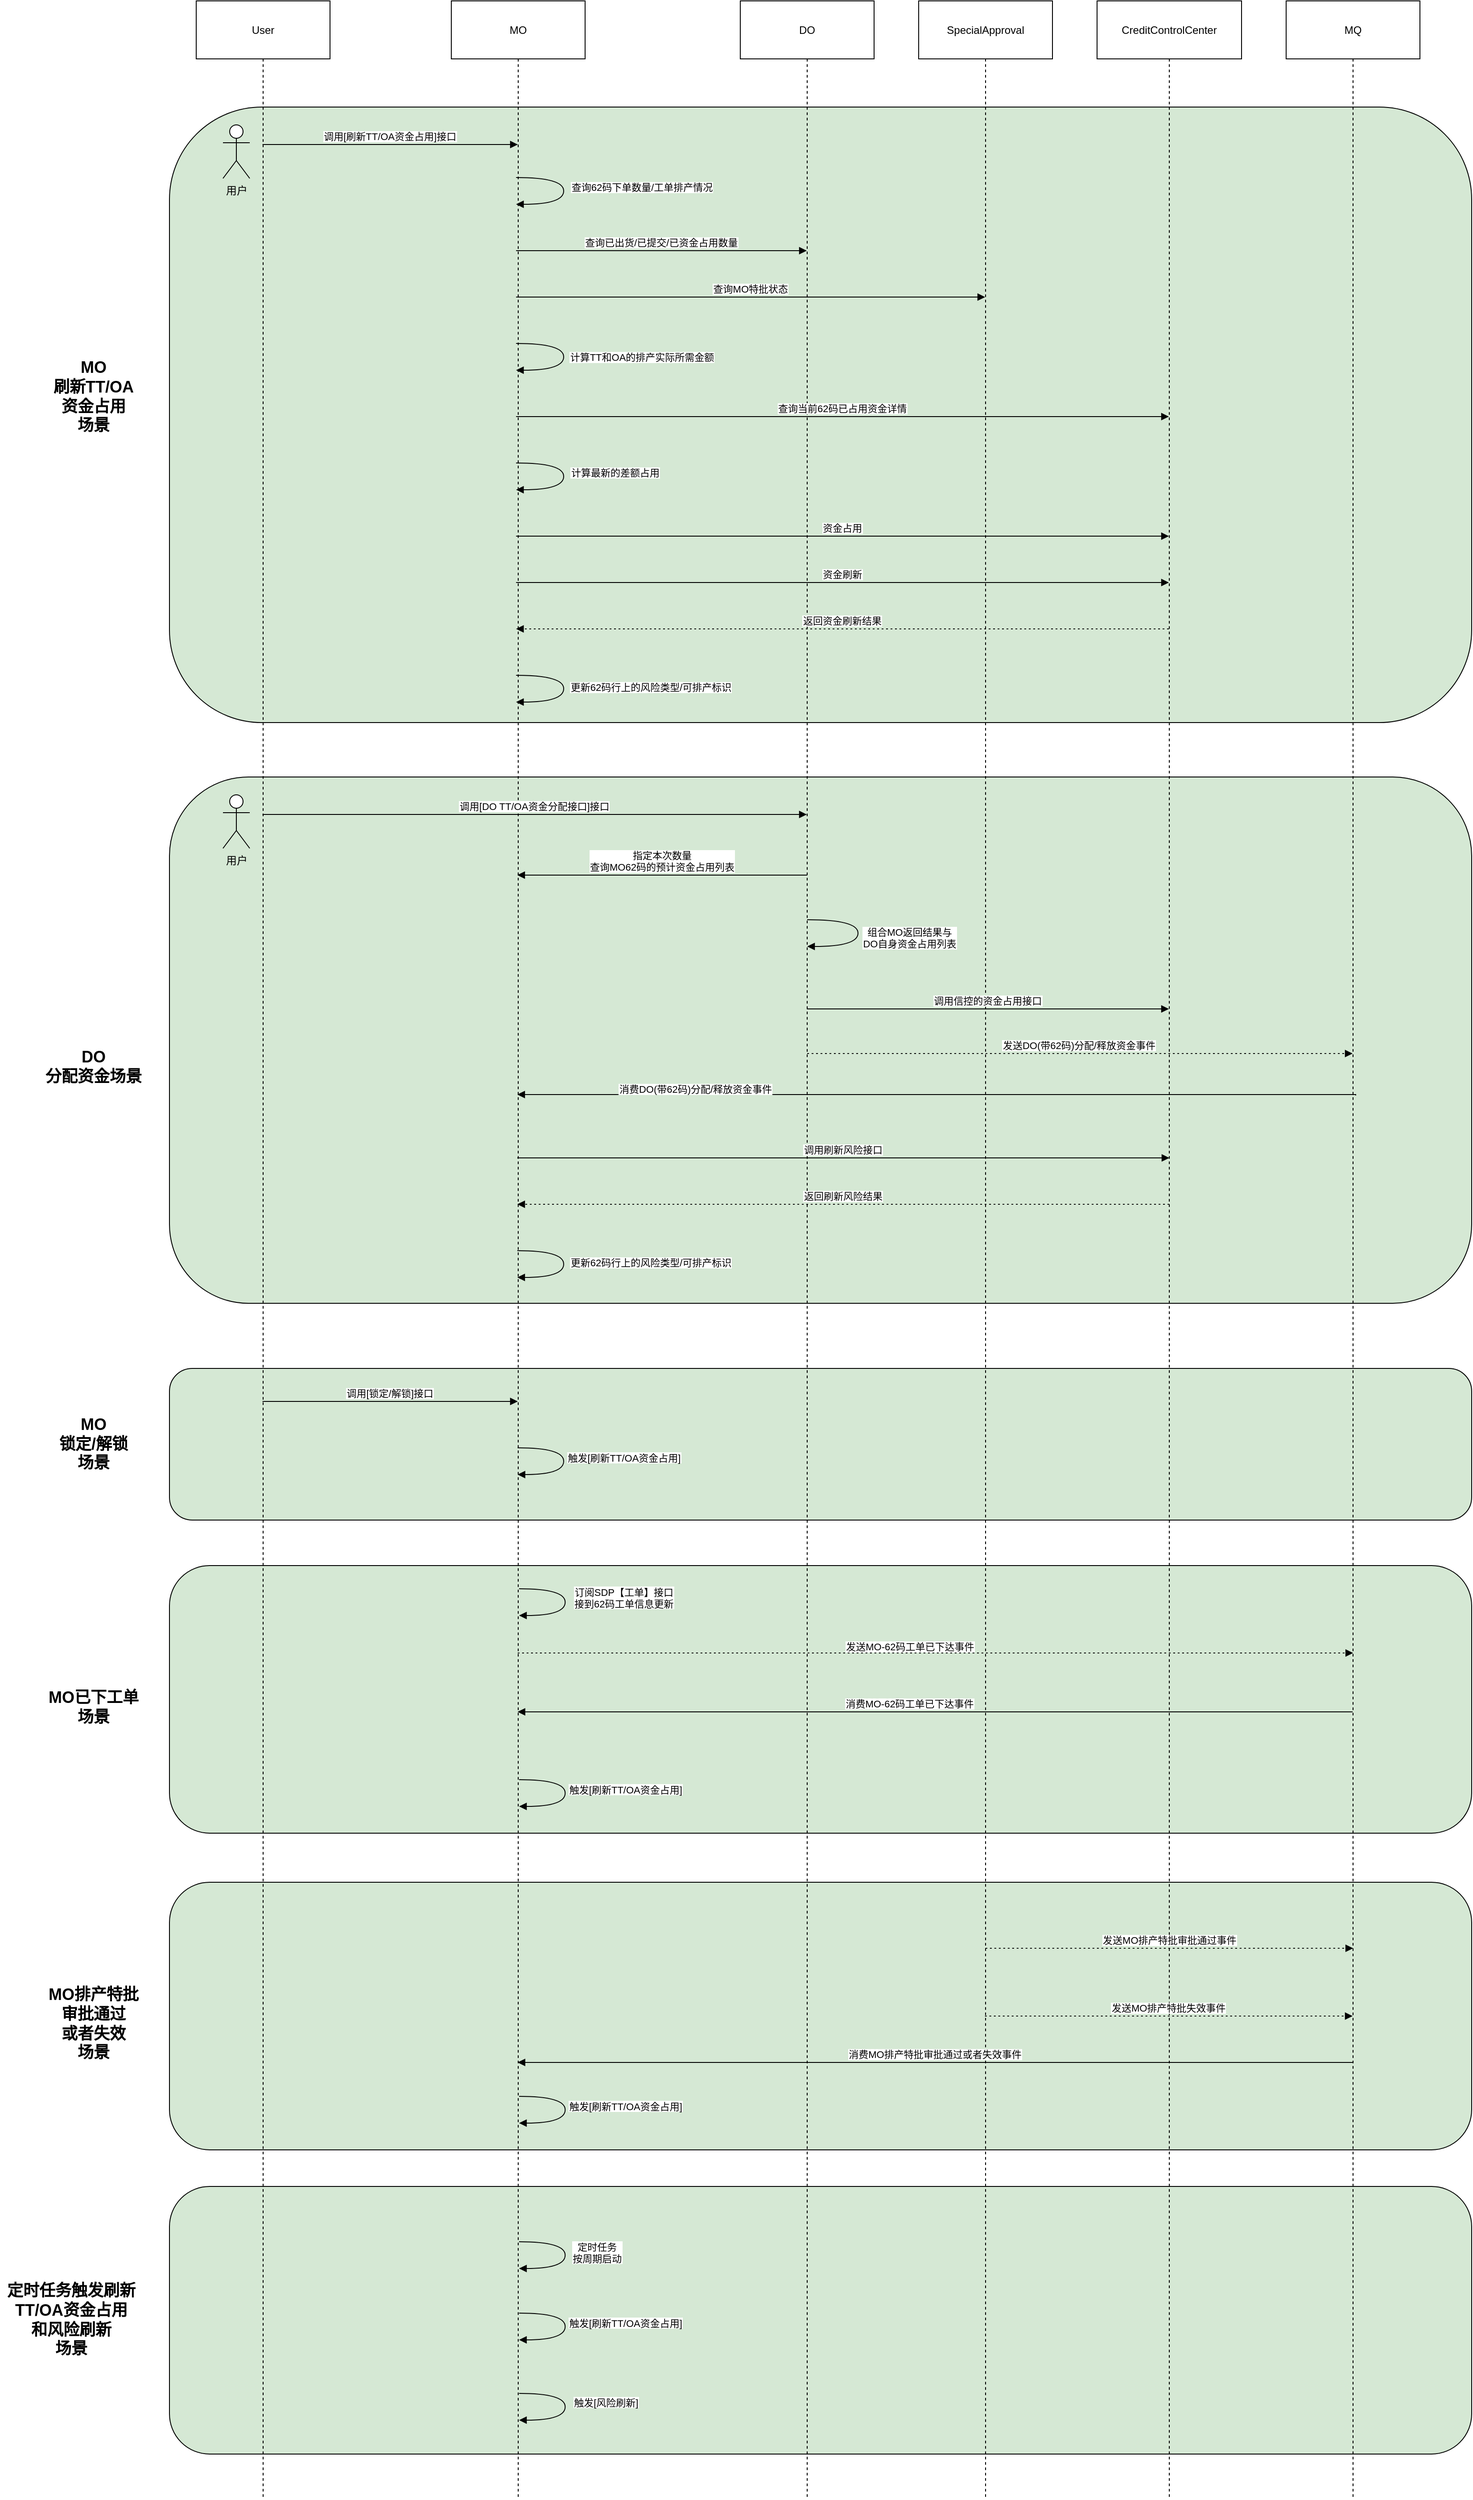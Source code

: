 <mxfile version="28.1.2">
  <diagram id="C5NioDderLb10LAesJQF" name="第 1 页">
    <mxGraphModel dx="2328" dy="791" grid="1" gridSize="10" guides="1" tooltips="1" connect="1" arrows="1" fold="1" page="1" pageScale="1" pageWidth="827" pageHeight="1169" math="0" shadow="0">
      <root>
        <mxCell id="0" />
        <mxCell id="1" parent="0" />
        <mxCell id="44k8Kka1oQMNb_DbVLvx-41" value="" style="rounded=1;whiteSpace=wrap;html=1;fillColor=#D5E8D4;" parent="1" vertex="1">
          <mxGeometry x="-30" y="1754" width="1460" height="300" as="geometry" />
        </mxCell>
        <mxCell id="44k8Kka1oQMNb_DbVLvx-24" value="" style="rounded=1;whiteSpace=wrap;html=1;fillColor=#D5E8D4;" parent="1" vertex="1">
          <mxGeometry x="-30" y="870" width="1460" height="590" as="geometry" />
        </mxCell>
        <mxCell id="C7deDFVK92EXtW-6BP_k-26" value="" style="rounded=1;whiteSpace=wrap;html=1;fillColor=#D5E8D4;" parent="1" vertex="1">
          <mxGeometry x="-30" y="2450" width="1460" height="300" as="geometry" />
        </mxCell>
        <mxCell id="C7deDFVK92EXtW-6BP_k-24" value="" style="rounded=1;whiteSpace=wrap;html=1;fillColor=#D5E8D4;" parent="1" vertex="1">
          <mxGeometry x="-30" y="1533" width="1460" height="170" as="geometry" />
        </mxCell>
        <mxCell id="C7deDFVK92EXtW-6BP_k-23" value="" style="rounded=1;whiteSpace=wrap;html=1;fillColor=#D5E8D4;" parent="1" vertex="1">
          <mxGeometry x="-30" y="2109" width="1460" height="300" as="geometry" />
        </mxCell>
        <mxCell id="bJO9nJOLajhvGZVp3YKl-24" value="" style="rounded=1;whiteSpace=wrap;html=1;fillColor=#D5E8D4;" parent="1" vertex="1">
          <mxGeometry x="-30" y="119" width="1460" height="690" as="geometry" />
        </mxCell>
        <mxCell id="2" value="User" style="shape=umlLifeline;perimeter=lifelinePerimeter;whiteSpace=wrap;container=1;dropTarget=0;collapsible=0;recursiveResize=0;outlineConnect=0;portConstraint=eastwest;newEdgeStyle={&quot;edgeStyle&quot;:&quot;elbowEdgeStyle&quot;,&quot;elbow&quot;:&quot;vertical&quot;,&quot;curved&quot;:0,&quot;rounded&quot;:0};size=65;" parent="1" vertex="1">
          <mxGeometry width="150" height="2800" as="geometry" />
        </mxCell>
        <mxCell id="3" value="MO" style="shape=umlLifeline;perimeter=lifelinePerimeter;whiteSpace=wrap;container=1;dropTarget=0;collapsible=0;recursiveResize=0;outlineConnect=0;portConstraint=eastwest;newEdgeStyle={&quot;edgeStyle&quot;:&quot;elbowEdgeStyle&quot;,&quot;elbow&quot;:&quot;vertical&quot;,&quot;curved&quot;:0,&quot;rounded&quot;:0};size=65;" parent="1" vertex="1">
          <mxGeometry x="286" width="150" height="2800" as="geometry" />
        </mxCell>
        <mxCell id="4" value="DO" style="shape=umlLifeline;perimeter=lifelinePerimeter;whiteSpace=wrap;container=1;dropTarget=0;collapsible=0;recursiveResize=0;outlineConnect=0;portConstraint=eastwest;newEdgeStyle={&quot;edgeStyle&quot;:&quot;elbowEdgeStyle&quot;,&quot;elbow&quot;:&quot;vertical&quot;,&quot;curved&quot;:0,&quot;rounded&quot;:0};size=65;" parent="1" vertex="1">
          <mxGeometry x="610" width="150" height="2800" as="geometry" />
        </mxCell>
        <mxCell id="5" value="SpecialApproval" style="shape=umlLifeline;perimeter=lifelinePerimeter;whiteSpace=wrap;container=1;dropTarget=0;collapsible=0;recursiveResize=0;outlineConnect=0;portConstraint=eastwest;newEdgeStyle={&quot;edgeStyle&quot;:&quot;elbowEdgeStyle&quot;,&quot;elbow&quot;:&quot;vertical&quot;,&quot;curved&quot;:0,&quot;rounded&quot;:0};size=65;" parent="1" vertex="1">
          <mxGeometry x="810" width="150" height="2800" as="geometry" />
        </mxCell>
        <mxCell id="6" value="CreditControlCenter" style="shape=umlLifeline;perimeter=lifelinePerimeter;whiteSpace=wrap;container=1;dropTarget=0;collapsible=0;recursiveResize=0;outlineConnect=0;portConstraint=eastwest;newEdgeStyle={&quot;edgeStyle&quot;:&quot;elbowEdgeStyle&quot;,&quot;elbow&quot;:&quot;vertical&quot;,&quot;curved&quot;:0,&quot;rounded&quot;:0};size=65;" parent="1" vertex="1">
          <mxGeometry x="1010" width="162" height="2800" as="geometry" />
        </mxCell>
        <mxCell id="7" value="MQ" style="shape=umlLifeline;perimeter=lifelinePerimeter;whiteSpace=wrap;container=1;dropTarget=0;collapsible=0;recursiveResize=0;outlineConnect=0;portConstraint=eastwest;newEdgeStyle={&quot;edgeStyle&quot;:&quot;elbowEdgeStyle&quot;,&quot;elbow&quot;:&quot;vertical&quot;,&quot;curved&quot;:0,&quot;rounded&quot;:0};size=65;" parent="1" vertex="1">
          <mxGeometry x="1222" width="150" height="2800" as="geometry" />
        </mxCell>
        <mxCell id="8" value="调用[刷新TT/OA资金占用]接口" style="verticalAlign=bottom;edgeStyle=elbowEdgeStyle;elbow=vertical;curved=0;rounded=0;endArrow=block;" parent="1" edge="1">
          <mxGeometry relative="1" as="geometry">
            <Array as="points">
              <mxPoint x="227" y="161" />
            </Array>
            <mxPoint x="74.324" y="161" as="sourcePoint" />
            <mxPoint x="360.5" y="161" as="targetPoint" />
          </mxGeometry>
        </mxCell>
        <mxCell id="9" value="查询62码下单数量/工单排产情况" style="curved=1;endArrow=block;" parent="1" edge="1">
          <mxGeometry x="-0.061" y="88" relative="1" as="geometry">
            <Array as="points">
              <mxPoint x="412" y="198" />
              <mxPoint x="412" y="228" />
            </Array>
            <mxPoint as="offset" />
            <mxPoint x="358.643" y="198" as="sourcePoint" />
            <mxPoint x="358.643" y="228" as="targetPoint" />
          </mxGeometry>
        </mxCell>
        <mxCell id="10" value="查询已出货/已提交/已资金占用数量" style="verticalAlign=bottom;edgeStyle=elbowEdgeStyle;elbow=vertical;curved=0;rounded=0;endArrow=block;" parent="1" edge="1">
          <mxGeometry relative="1" as="geometry">
            <Array as="points">
              <mxPoint x="532" y="280" />
            </Array>
            <mxPoint x="358.643" y="280" as="sourcePoint" />
            <mxPoint x="684.5" y="280" as="targetPoint" />
          </mxGeometry>
        </mxCell>
        <mxCell id="11" value="查询MO特批状态" style="verticalAlign=bottom;edgeStyle=elbowEdgeStyle;elbow=vertical;curved=0;rounded=0;endArrow=block;" parent="1" edge="1">
          <mxGeometry relative="1" as="geometry">
            <Array as="points">
              <mxPoint x="632" y="332" />
            </Array>
            <mxPoint x="358.643" y="332" as="sourcePoint" />
            <mxPoint x="884.5" y="332" as="targetPoint" />
          </mxGeometry>
        </mxCell>
        <mxCell id="12" value="计算TT和OA的排产实际所需金额" style="curved=1;endArrow=block;" parent="1" edge="1">
          <mxGeometry y="88" relative="1" as="geometry">
            <Array as="points">
              <mxPoint x="412" y="384" />
              <mxPoint x="412" y="414" />
            </Array>
            <mxPoint as="offset" />
            <mxPoint x="358.643" y="384" as="sourcePoint" />
            <mxPoint x="358.643" y="414" as="targetPoint" />
          </mxGeometry>
        </mxCell>
        <mxCell id="13" value="查询当前62码已占用资金详情" style="verticalAlign=bottom;edgeStyle=elbowEdgeStyle;elbow=vertical;curved=0;rounded=0;endArrow=block;" parent="1" edge="1">
          <mxGeometry relative="1" as="geometry">
            <Array as="points">
              <mxPoint x="735" y="466" />
            </Array>
            <mxPoint x="358.643" y="466" as="sourcePoint" />
            <mxPoint x="1090.5" y="466" as="targetPoint" />
          </mxGeometry>
        </mxCell>
        <mxCell id="14" value="计算最新的差额占用" style="curved=1;endArrow=block;" parent="1" edge="1">
          <mxGeometry x="-0.061" y="58" relative="1" as="geometry">
            <Array as="points">
              <mxPoint x="412" y="518" />
              <mxPoint x="412" y="548" />
            </Array>
            <mxPoint as="offset" />
            <mxPoint x="358.643" y="518" as="sourcePoint" />
            <mxPoint x="358.643" y="548" as="targetPoint" />
          </mxGeometry>
        </mxCell>
        <mxCell id="15" value="资金占用" style="verticalAlign=bottom;edgeStyle=elbowEdgeStyle;elbow=vertical;curved=0;rounded=0;endArrow=block;" parent="1" edge="1">
          <mxGeometry relative="1" as="geometry">
            <Array as="points">
              <mxPoint x="735" y="600" />
            </Array>
            <mxPoint x="358.643" y="600" as="sourcePoint" />
            <mxPoint x="1090.5" y="600" as="targetPoint" />
          </mxGeometry>
        </mxCell>
        <mxCell id="16" value="资金刷新" style="verticalAlign=bottom;edgeStyle=elbowEdgeStyle;elbow=vertical;curved=0;rounded=0;endArrow=block;" parent="1" edge="1">
          <mxGeometry relative="1" as="geometry">
            <Array as="points">
              <mxPoint x="735" y="652" />
            </Array>
            <mxPoint x="358.643" y="652" as="sourcePoint" />
            <mxPoint x="1090.5" y="652" as="targetPoint" />
          </mxGeometry>
        </mxCell>
        <mxCell id="17" value="返回资金刷新结果" style="verticalAlign=bottom;edgeStyle=elbowEdgeStyle;elbow=vertical;curved=0;rounded=0;dashed=1;dashPattern=2 3;endArrow=block;" parent="1" edge="1">
          <mxGeometry relative="1" as="geometry">
            <Array as="points">
              <mxPoint x="738" y="704" />
            </Array>
            <mxPoint x="1090.5" y="704" as="sourcePoint" />
            <mxPoint x="358.643" y="704" as="targetPoint" />
          </mxGeometry>
        </mxCell>
        <mxCell id="18" value="更新62码行上的风险类型/可排产标识" style="curved=1;endArrow=block;" parent="1" edge="1">
          <mxGeometry x="-0.03" y="98" relative="1" as="geometry">
            <Array as="points">
              <mxPoint x="412" y="756" />
              <mxPoint x="412" y="786" />
            </Array>
            <mxPoint as="offset" />
            <mxPoint x="358.643" y="756" as="sourcePoint" />
            <mxPoint x="358.643" y="786" as="targetPoint" />
          </mxGeometry>
        </mxCell>
        <mxCell id="20" value="发送MO排产特批失效事件" style="verticalAlign=bottom;edgeStyle=elbowEdgeStyle;elbow=vertical;curved=0;rounded=0;dashed=1;dashPattern=2 3;endArrow=block;" parent="1" edge="1">
          <mxGeometry relative="1" as="geometry">
            <Array as="points">
              <mxPoint x="1100" y="2259" />
            </Array>
            <mxPoint x="884.324" y="2259" as="sourcePoint" />
            <mxPoint x="1296.5" y="2259" as="targetPoint" />
          </mxGeometry>
        </mxCell>
        <mxCell id="21" value="消费MO排产特批审批通过或者失效事件" style="verticalAlign=bottom;edgeStyle=elbowEdgeStyle;elbow=horizontal;curved=0;rounded=0;endArrow=block;" parent="1" edge="1">
          <mxGeometry relative="1" as="geometry">
            <Array as="points">
              <mxPoint x="841" y="2311" />
            </Array>
            <mxPoint x="1296.5" y="2311" as="sourcePoint" />
            <mxPoint x="360.324" y="2311" as="targetPoint" />
          </mxGeometry>
        </mxCell>
        <mxCell id="22" value="调用[锁定/解锁]接口" style="verticalAlign=bottom;edgeStyle=elbowEdgeStyle;elbow=vertical;curved=0;rounded=0;endArrow=block;" parent="1" edge="1">
          <mxGeometry relative="1" as="geometry">
            <Array as="points">
              <mxPoint x="227" y="1570" />
            </Array>
            <mxPoint x="74.324" y="1570" as="sourcePoint" />
            <mxPoint x="360.5" y="1570" as="targetPoint" />
          </mxGeometry>
        </mxCell>
        <mxCell id="23" value="触发[刷新TT/OA资金占用]" style="curved=1;endArrow=block;" parent="1" edge="1">
          <mxGeometry x="-0.06" y="68" relative="1" as="geometry">
            <Array as="points">
              <mxPoint x="412" y="1622" />
              <mxPoint x="412" y="1652" />
            </Array>
            <mxPoint x="360.324" y="1622" as="sourcePoint" />
            <mxPoint x="360.324" y="1652" as="targetPoint" />
            <mxPoint as="offset" />
          </mxGeometry>
        </mxCell>
        <mxCell id="bJO9nJOLajhvGZVp3YKl-23" value="用户" style="shape=umlActor;verticalLabelPosition=bottom;verticalAlign=top;html=1;outlineConnect=0;" parent="1" vertex="1">
          <mxGeometry x="30" y="139" width="30" height="60" as="geometry" />
        </mxCell>
        <mxCell id="C7deDFVK92EXtW-6BP_k-25" value="触发[刷新TT/OA资金占用]" style="curved=1;endArrow=block;" parent="1" edge="1">
          <mxGeometry x="-0.06" y="68" relative="1" as="geometry">
            <Array as="points">
              <mxPoint x="413.676" y="2349" />
              <mxPoint x="413.676" y="2379" />
            </Array>
            <mxPoint x="362" y="2349" as="sourcePoint" />
            <mxPoint x="362" y="2379" as="targetPoint" />
            <mxPoint as="offset" />
          </mxGeometry>
        </mxCell>
        <mxCell id="C7deDFVK92EXtW-6BP_k-30" value="触发[刷新TT/OA资金占用]" style="curved=1;endArrow=block;" parent="1" edge="1">
          <mxGeometry x="-0.06" y="68" relative="1" as="geometry">
            <Array as="points">
              <mxPoint x="413.676" y="2592" />
              <mxPoint x="413.676" y="2622" />
            </Array>
            <mxPoint x="362" y="2592" as="sourcePoint" />
            <mxPoint x="362" y="2622" as="targetPoint" />
            <mxPoint as="offset" />
          </mxGeometry>
        </mxCell>
        <mxCell id="C7deDFVK92EXtW-6BP_k-33" value="定时任务&#xa;按周期启动" style="curved=1;endArrow=block;" parent="1" edge="1">
          <mxGeometry x="-0.045" y="36" relative="1" as="geometry">
            <Array as="points">
              <mxPoint x="413.676" y="2512" />
              <mxPoint x="413.676" y="2542" />
            </Array>
            <mxPoint x="362" y="2512" as="sourcePoint" />
            <mxPoint x="362" y="2542" as="targetPoint" />
            <mxPoint as="offset" />
          </mxGeometry>
        </mxCell>
        <mxCell id="C7deDFVK92EXtW-6BP_k-35" value="&lt;b&gt;&lt;font style=&quot;font-size: 18px;&quot;&gt;MO&lt;/font&gt;&lt;/b&gt;&lt;div&gt;&lt;b&gt;&lt;font style=&quot;font-size: 18px;&quot;&gt;刷新TT/OA&lt;/font&gt;&lt;/b&gt;&lt;div&gt;&lt;b&gt;&lt;font style=&quot;font-size: 18px;&quot;&gt;资金占用&lt;/font&gt;&lt;/b&gt;&lt;/div&gt;&lt;div&gt;&lt;b&gt;&lt;font style=&quot;font-size: 18px;&quot;&gt;场景&lt;/font&gt;&lt;/b&gt;&lt;/div&gt;&lt;/div&gt;" style="text;html=1;align=center;verticalAlign=middle;whiteSpace=wrap;rounded=0;" parent="1" vertex="1">
          <mxGeometry x="-170" y="429" width="110" height="30" as="geometry" />
        </mxCell>
        <mxCell id="C7deDFVK92EXtW-6BP_k-36" value="&lt;span style=&quot;font-size: 18px;&quot;&gt;&lt;b&gt;MO&lt;/b&gt;&lt;/span&gt;&lt;div&gt;&lt;span style=&quot;font-size: 18px;&quot;&gt;&lt;b&gt;锁定/解锁&lt;/b&gt;&lt;/span&gt;&lt;div&gt;&lt;span style=&quot;font-size: 18px;&quot;&gt;&lt;b&gt;场景&lt;/b&gt;&lt;/span&gt;&lt;/div&gt;&lt;/div&gt;" style="text;html=1;align=center;verticalAlign=middle;whiteSpace=wrap;rounded=0;" parent="1" vertex="1">
          <mxGeometry x="-170" y="1603" width="110" height="30" as="geometry" />
        </mxCell>
        <mxCell id="C7deDFVK92EXtW-6BP_k-37" value="&lt;span style=&quot;font-size: 18px;&quot;&gt;&lt;b&gt;MO排产特批&lt;/b&gt;&lt;/span&gt;&lt;div&gt;&lt;span style=&quot;font-size: 18px;&quot;&gt;&lt;b&gt;审批通过&lt;/b&gt;&lt;/span&gt;&lt;/div&gt;&lt;div&gt;&lt;span style=&quot;font-size: 18px;&quot;&gt;&lt;b&gt;或者失效&lt;br&gt;&lt;/b&gt;&lt;/span&gt;&lt;div&gt;&lt;span style=&quot;font-size: 18px;&quot;&gt;&lt;b&gt;场景&lt;/b&gt;&lt;/span&gt;&lt;/div&gt;&lt;/div&gt;" style="text;html=1;align=center;verticalAlign=middle;whiteSpace=wrap;rounded=0;" parent="1" vertex="1">
          <mxGeometry x="-170" y="2253" width="110" height="30" as="geometry" />
        </mxCell>
        <mxCell id="C7deDFVK92EXtW-6BP_k-38" value="&lt;span style=&quot;font-size: 18px;&quot;&gt;&lt;b&gt;定时任务触发刷新TT/OA资金占用&lt;/b&gt;&lt;/span&gt;&lt;div&gt;&lt;span style=&quot;font-size: 18px;&quot;&gt;&lt;b&gt;和风险刷新&lt;/b&gt;&lt;/span&gt;&lt;br&gt;&lt;div&gt;&lt;span style=&quot;font-size: 18px;&quot;&gt;&lt;b&gt;场景&lt;/b&gt;&lt;/span&gt;&lt;/div&gt;&lt;/div&gt;" style="text;html=1;align=center;verticalAlign=middle;whiteSpace=wrap;rounded=0;" parent="1" vertex="1">
          <mxGeometry x="-220" y="2585" width="160" height="30" as="geometry" />
        </mxCell>
        <mxCell id="44k8Kka1oQMNb_DbVLvx-23" value="触发[风险刷新]" style="curved=1;endArrow=block;" parent="1" edge="1">
          <mxGeometry x="-0.075" y="46" relative="1" as="geometry">
            <Array as="points">
              <mxPoint x="413.676" y="2682" />
              <mxPoint x="413.676" y="2712" />
            </Array>
            <mxPoint x="362" y="2682" as="sourcePoint" />
            <mxPoint x="362" y="2712" as="targetPoint" />
            <mxPoint as="offset" />
          </mxGeometry>
        </mxCell>
        <mxCell id="44k8Kka1oQMNb_DbVLvx-25" value="调用[DO TT/OA资金分配接口]接口" style="verticalAlign=bottom;edgeStyle=elbowEdgeStyle;elbow=vertical;curved=0;rounded=0;endArrow=block;" parent="1" target="4" edge="1">
          <mxGeometry relative="1" as="geometry">
            <Array as="points">
              <mxPoint x="227" y="912" />
            </Array>
            <mxPoint x="74.324" y="912" as="sourcePoint" />
            <mxPoint x="360.5" y="912" as="targetPoint" />
          </mxGeometry>
        </mxCell>
        <mxCell id="44k8Kka1oQMNb_DbVLvx-27" value="指定本次数量&#xa;查询MO62码的预计资金占用列表" style="verticalAlign=bottom;edgeStyle=elbowEdgeStyle;elbow=vertical;curved=0;rounded=0;endArrow=block;" parent="1" edge="1">
          <mxGeometry relative="1" as="geometry">
            <Array as="points">
              <mxPoint x="532" y="980" />
            </Array>
            <mxPoint x="685" y="980" as="sourcePoint" />
            <mxPoint x="360" y="980" as="targetPoint" />
          </mxGeometry>
        </mxCell>
        <mxCell id="44k8Kka1oQMNb_DbVLvx-28" value="调用信控的资金占用接口" style="verticalAlign=bottom;edgeStyle=elbowEdgeStyle;elbow=vertical;curved=0;rounded=0;endArrow=block;" parent="1" target="6" edge="1">
          <mxGeometry relative="1" as="geometry">
            <Array as="points" />
            <mxPoint x="684.667" y="1130.0" as="sourcePoint" />
            <mxPoint x="885" y="1130" as="targetPoint" />
          </mxGeometry>
        </mxCell>
        <mxCell id="44k8Kka1oQMNb_DbVLvx-29" value="组合MO返回结果与&#xa;DO自身资金占用列表" style="curved=1;endArrow=block;" parent="1" source="4" target="4" edge="1">
          <mxGeometry x="0.069" y="58" relative="1" as="geometry">
            <Array as="points">
              <mxPoint x="742" y="1030" />
              <mxPoint x="742" y="1060" />
            </Array>
            <mxPoint as="offset" />
            <mxPoint x="690" y="1030" as="sourcePoint" />
            <mxPoint x="690" y="1060" as="targetPoint" />
          </mxGeometry>
        </mxCell>
        <mxCell id="44k8Kka1oQMNb_DbVLvx-30" value="消费DO(带62码)分配/释放资金事件" style="verticalAlign=bottom;edgeStyle=elbowEdgeStyle;elbow=vertical;curved=0;rounded=0;endArrow=block;exitX=0.52;exitY=0.435;exitDx=0;exitDy=0;exitPerimeter=0;" parent="1" edge="1">
          <mxGeometry x="0.575" y="3" relative="1" as="geometry">
            <Array as="points">
              <mxPoint x="735" y="1226" />
            </Array>
            <mxPoint x="1300" y="1227" as="sourcePoint" />
            <mxPoint x="360" y="1226" as="targetPoint" />
            <mxPoint as="offset" />
          </mxGeometry>
        </mxCell>
        <mxCell id="44k8Kka1oQMNb_DbVLvx-33" value="调用刷新风险接口" style="verticalAlign=bottom;edgeStyle=elbowEdgeStyle;elbow=vertical;curved=0;rounded=0;endArrow=block;" parent="1" edge="1">
          <mxGeometry relative="1" as="geometry">
            <Array as="points">
              <mxPoint x="735" y="1297" />
            </Array>
            <mxPoint x="360" y="1297" as="sourcePoint" />
            <mxPoint x="1091" y="1297" as="targetPoint" />
          </mxGeometry>
        </mxCell>
        <mxCell id="44k8Kka1oQMNb_DbVLvx-34" value="返回刷新风险结果" style="verticalAlign=bottom;edgeStyle=elbowEdgeStyle;elbow=vertical;curved=0;rounded=0;dashed=1;dashPattern=2 3;endArrow=block;" parent="1" edge="1">
          <mxGeometry x="-0.0" relative="1" as="geometry">
            <Array as="points">
              <mxPoint x="738" y="1349" />
            </Array>
            <mxPoint x="1091" y="1349" as="sourcePoint" />
            <mxPoint x="360" y="1349" as="targetPoint" />
            <mxPoint as="offset" />
          </mxGeometry>
        </mxCell>
        <mxCell id="44k8Kka1oQMNb_DbVLvx-35" value="更新62码行上的风险类型/可排产标识" style="curved=1;endArrow=block;" parent="1" edge="1">
          <mxGeometry x="-0.03" y="98" relative="1" as="geometry">
            <Array as="points">
              <mxPoint x="412" y="1401" />
              <mxPoint x="412" y="1431" />
            </Array>
            <mxPoint as="offset" />
            <mxPoint x="360" y="1401" as="sourcePoint" />
            <mxPoint x="360" y="1431" as="targetPoint" />
          </mxGeometry>
        </mxCell>
        <mxCell id="44k8Kka1oQMNb_DbVLvx-36" value="用户" style="shape=umlActor;verticalLabelPosition=bottom;verticalAlign=top;html=1;outlineConnect=0;" parent="1" vertex="1">
          <mxGeometry x="30" y="890" width="30" height="60" as="geometry" />
        </mxCell>
        <mxCell id="44k8Kka1oQMNb_DbVLvx-37" value="&lt;span style=&quot;font-size: 18px;&quot;&gt;&lt;b&gt;DO&lt;/b&gt;&lt;/span&gt;&lt;div&gt;&lt;span style=&quot;font-size: 18px;&quot;&gt;&lt;b&gt;分配资金场景&lt;/b&gt;&lt;/span&gt;&lt;/div&gt;" style="text;html=1;align=center;verticalAlign=middle;whiteSpace=wrap;rounded=0;" parent="1" vertex="1">
          <mxGeometry x="-170" y="1180" width="110" height="30" as="geometry" />
        </mxCell>
        <mxCell id="44k8Kka1oQMNb_DbVLvx-38" value="发送DO(带62码)分配/释放资金事件" style="verticalAlign=bottom;edgeStyle=elbowEdgeStyle;elbow=vertical;curved=0;rounded=0;dashed=1;dashPattern=2 3;endArrow=block;" parent="1" source="4" target="7" edge="1">
          <mxGeometry x="-0.002" relative="1" as="geometry">
            <Array as="points">
              <mxPoint x="905.676" y="1180" />
            </Array>
            <mxPoint x="690" y="1180" as="sourcePoint" />
            <mxPoint x="1090" y="1180" as="targetPoint" />
            <mxPoint as="offset" />
          </mxGeometry>
        </mxCell>
        <mxCell id="44k8Kka1oQMNb_DbVLvx-40" value="发送MO排产特批审批通过事件" style="verticalAlign=bottom;edgeStyle=elbowEdgeStyle;elbow=vertical;curved=0;rounded=0;dashed=1;dashPattern=2 3;endArrow=block;" parent="1" edge="1">
          <mxGeometry x="0.002" relative="1" as="geometry">
            <Array as="points">
              <mxPoint x="1100.586" y="2183" />
            </Array>
            <mxPoint x="884.91" y="2183" as="sourcePoint" />
            <mxPoint x="1297.086" y="2183" as="targetPoint" />
            <mxPoint as="offset" />
          </mxGeometry>
        </mxCell>
        <mxCell id="44k8Kka1oQMNb_DbVLvx-43" value="消费MO-62码工单已下达事件" style="verticalAlign=bottom;edgeStyle=elbowEdgeStyle;elbow=horizontal;curved=0;rounded=0;endArrow=block;" parent="1" edge="1">
          <mxGeometry x="0.061" relative="1" as="geometry">
            <Array as="points">
              <mxPoint x="841" y="1918" />
            </Array>
            <mxPoint x="1296.5" y="1918" as="sourcePoint" />
            <mxPoint x="360.324" y="1918" as="targetPoint" />
            <mxPoint as="offset" />
          </mxGeometry>
        </mxCell>
        <mxCell id="44k8Kka1oQMNb_DbVLvx-44" value="触发[刷新TT/OA资金占用]" style="curved=1;endArrow=block;" parent="1" edge="1">
          <mxGeometry x="-0.06" y="68" relative="1" as="geometry">
            <Array as="points">
              <mxPoint x="413.676" y="1994" />
              <mxPoint x="413.676" y="2024" />
            </Array>
            <mxPoint x="362" y="1994" as="sourcePoint" />
            <mxPoint x="362" y="2024" as="targetPoint" />
            <mxPoint as="offset" />
          </mxGeometry>
        </mxCell>
        <mxCell id="44k8Kka1oQMNb_DbVLvx-45" value="&lt;span style=&quot;font-size: 18px;&quot;&gt;&lt;b&gt;MO已下工单场景&lt;/b&gt;&lt;/span&gt;" style="text;html=1;align=center;verticalAlign=middle;whiteSpace=wrap;rounded=0;" parent="1" vertex="1">
          <mxGeometry x="-170" y="1898" width="110" height="30" as="geometry" />
        </mxCell>
        <mxCell id="44k8Kka1oQMNb_DbVLvx-46" value="发送MO-62码工单已下达事件" style="verticalAlign=bottom;edgeStyle=elbowEdgeStyle;elbow=vertical;curved=0;rounded=0;dashed=1;dashPattern=2 3;endArrow=block;" parent="1" edge="1">
          <mxGeometry x="-0.061" y="-2" relative="1" as="geometry">
            <Array as="points">
              <mxPoint x="1100.586" y="1852" />
            </Array>
            <mxPoint x="360.447" y="1852" as="sourcePoint" />
            <mxPoint x="1297.086" y="1852" as="targetPoint" />
            <mxPoint as="offset" />
          </mxGeometry>
        </mxCell>
        <mxCell id="nZYqPREpDXOQxwVcr3N0-23" value="订阅SDP【工单】接口&#xa;接到62码工单信息更新" style="curved=1;endArrow=block;" edge="1" parent="1">
          <mxGeometry x="-0.075" y="66" relative="1" as="geometry">
            <Array as="points">
              <mxPoint x="413.676" y="1780" />
              <mxPoint x="413.676" y="1810" />
            </Array>
            <mxPoint x="362" y="1780" as="sourcePoint" />
            <mxPoint x="362" y="1810" as="targetPoint" />
            <mxPoint as="offset" />
          </mxGeometry>
        </mxCell>
      </root>
    </mxGraphModel>
  </diagram>
</mxfile>
